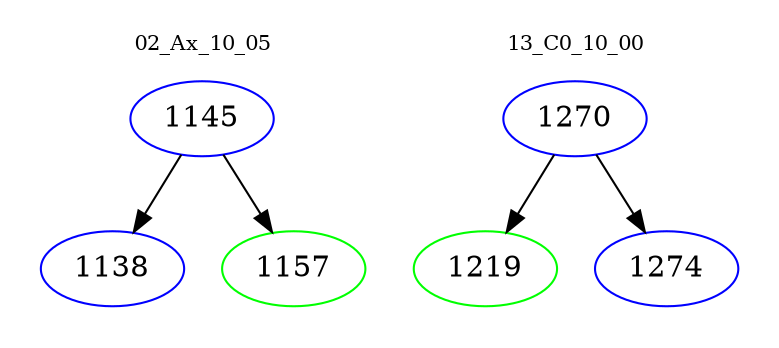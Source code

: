 digraph{
subgraph cluster_0 {
color = white
label = "02_Ax_10_05";
fontsize=10;
T0_1145 [label="1145", color="blue"]
T0_1145 -> T0_1138 [color="black"]
T0_1138 [label="1138", color="blue"]
T0_1145 -> T0_1157 [color="black"]
T0_1157 [label="1157", color="green"]
}
subgraph cluster_1 {
color = white
label = "13_C0_10_00";
fontsize=10;
T1_1270 [label="1270", color="blue"]
T1_1270 -> T1_1219 [color="black"]
T1_1219 [label="1219", color="green"]
T1_1270 -> T1_1274 [color="black"]
T1_1274 [label="1274", color="blue"]
}
}
